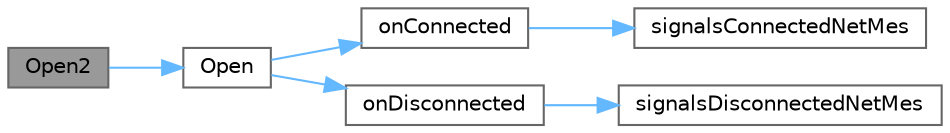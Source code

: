 digraph "Open2"
{
 // LATEX_PDF_SIZE
  bgcolor="transparent";
  edge [fontname=Helvetica,fontsize=10,labelfontname=Helvetica,labelfontsize=10];
  node [fontname=Helvetica,fontsize=10,shape=box,height=0.2,width=0.4];
  rankdir="LR";
  Node1 [id="Node000001",label="Open2",height=0.2,width=0.4,color="gray40", fillcolor="grey60", style="filled", fontcolor="black",tooltip="打开指定地址的网络连接"];
  Node1 -> Node2 [id="edge1_Node000001_Node000002",color="steelblue1",style="solid",tooltip=" "];
  Node2 [id="Node000002",label="Open",height=0.2,width=0.4,color="grey40", fillcolor="white", style="filled",URL="$class_c_web_socket_client.html#a30caf2516d5886881522b55fe9168bd2",tooltip="打开指定地址的网络连接"];
  Node2 -> Node3 [id="edge2_Node000002_Node000003",color="steelblue1",style="solid",tooltip=" "];
  Node3 [id="Node000003",label="onConnected",height=0.2,width=0.4,color="grey40", fillcolor="white", style="filled",URL="$class_c_web_socket_client.html#a683f5665bf529328a56ade89e73c40b7",tooltip="处理连接成功"];
  Node3 -> Node4 [id="edge3_Node000003_Node000004",color="steelblue1",style="solid",tooltip=" "];
  Node4 [id="Node000004",label="signalsConnectedNetMes",height=0.2,width=0.4,color="grey40", fillcolor="white", style="filled",URL="$class_c_web_socket_client.html#a6a634ccecde2f4a4e7903df0624d7879",tooltip="处理一个新的连接到达"];
  Node2 -> Node5 [id="edge4_Node000002_Node000005",color="steelblue1",style="solid",tooltip=" "];
  Node5 [id="Node000005",label="onDisconnected",height=0.2,width=0.4,color="grey40", fillcolor="white", style="filled",URL="$class_c_web_socket_client.html#a29aeafb7a1d3ec392788d1ccf4c12794",tooltip="处理连接关闭"];
  Node5 -> Node6 [id="edge5_Node000005_Node000006",color="steelblue1",style="solid",tooltip=" "];
  Node6 [id="Node000006",label="signalsDisconnectedNetMes",height=0.2,width=0.4,color="grey40", fillcolor="white", style="filled",URL="$class_c_web_socket_client.html#a5f2cc7cfcec32f6b7685d312dc87b86c",tooltip="处理一个连接关闭"];
}
